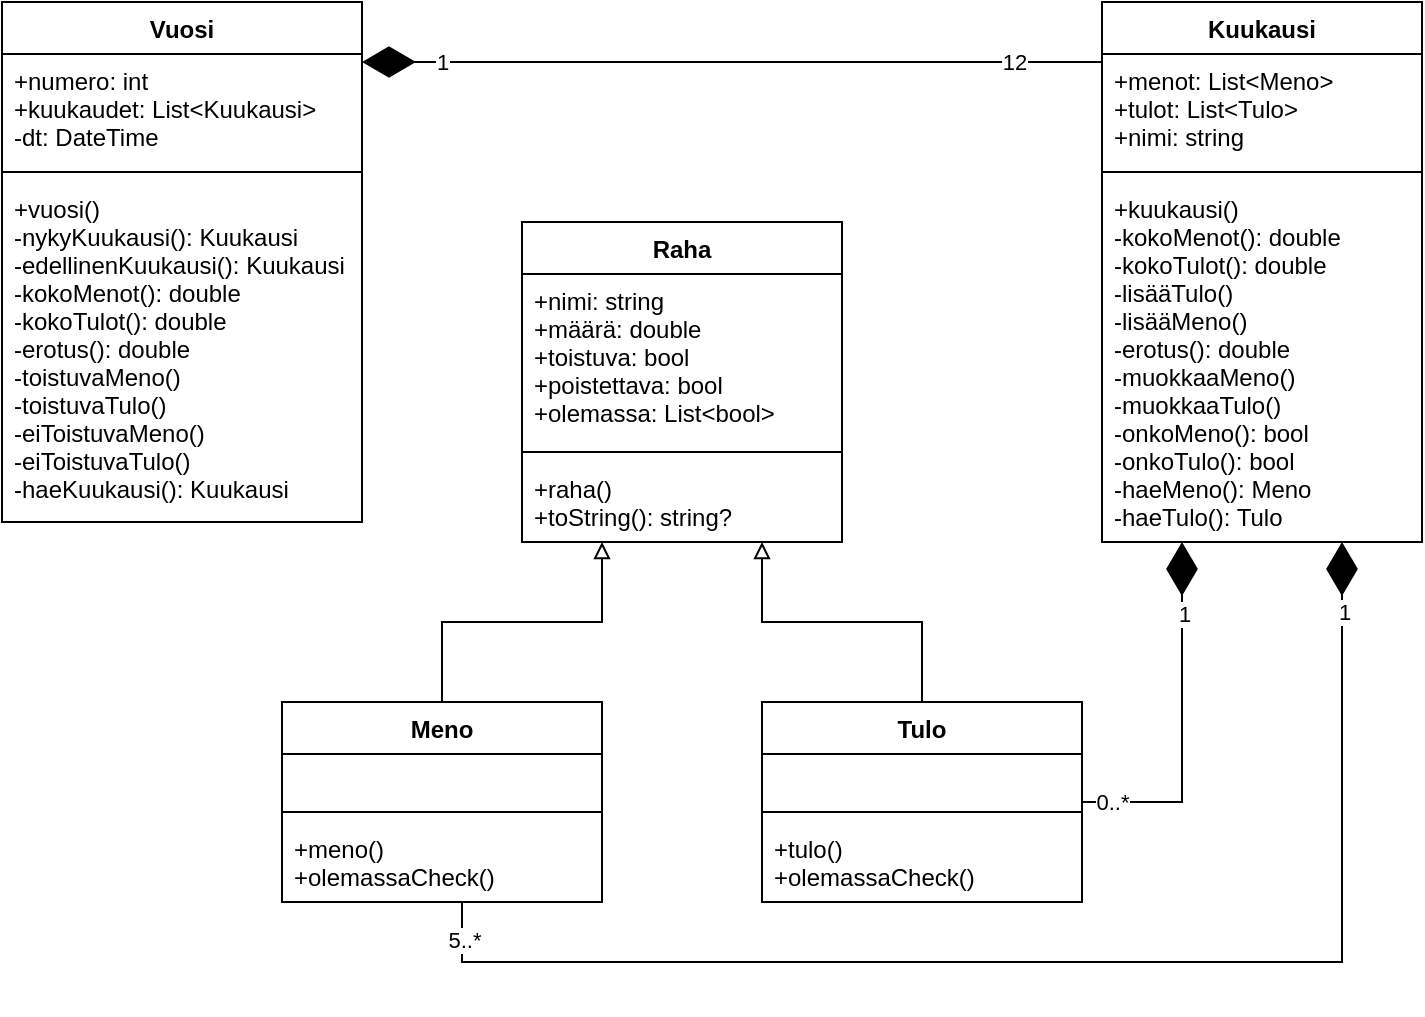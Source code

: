 <mxfile version="20.4.0"><diagram id="MOKcURqjLTD6NUZLsbds" name="Page-1"><mxGraphModel dx="1237" dy="671" grid="1" gridSize="10" guides="1" tooltips="1" connect="1" arrows="1" fold="1" page="1" pageScale="1" pageWidth="413" pageHeight="291" math="0" shadow="0"><root><mxCell id="0"/><mxCell id="1" parent="0"/><mxCell id="LWidrloLF2bPRHph_VwF-2" value="Vuosi" style="swimlane;fontStyle=1;align=center;verticalAlign=top;childLayout=stackLayout;horizontal=1;startSize=26;horizontalStack=0;resizeParent=1;resizeParentMax=0;resizeLast=0;collapsible=1;marginBottom=0;swimlaneLine=1;" vertex="1" parent="1"><mxGeometry x="50" y="50" width="180" height="260" as="geometry"/></mxCell><mxCell id="LWidrloLF2bPRHph_VwF-3" value="+numero: int&#xA;+kuukaudet: List&lt;Kuukausi&gt;&#xA;-dt: DateTime&#xA;&#xA;" style="text;strokeColor=none;fillColor=none;align=left;verticalAlign=top;spacingLeft=4;spacingRight=4;overflow=hidden;rotatable=0;points=[[0,0.5],[1,0.5]];portConstraint=eastwest;" vertex="1" parent="LWidrloLF2bPRHph_VwF-2"><mxGeometry y="26" width="180" height="54" as="geometry"/></mxCell><mxCell id="LWidrloLF2bPRHph_VwF-4" value="" style="line;strokeWidth=1;fillColor=none;align=left;verticalAlign=middle;spacingTop=-1;spacingLeft=3;spacingRight=3;rotatable=0;labelPosition=right;points=[];portConstraint=eastwest;strokeColor=inherit;" vertex="1" parent="LWidrloLF2bPRHph_VwF-2"><mxGeometry y="80" width="180" height="10" as="geometry"/></mxCell><mxCell id="LWidrloLF2bPRHph_VwF-5" value="+vuosi()&#xA;-nykyKuukausi(): Kuukausi&#xA;-edellinenKuukausi(): Kuukausi&#xA;-kokoMenot(): double&#xA;-kokoTulot(): double&#xA;-erotus(): double&#xA;-toistuvaMeno()&#xA;-toistuvaTulo()&#xA;-eiToistuvaMeno()&#xA;-eiToistuvaTulo()&#xA;-haeKuukausi(): Kuukausi&#xA;&#xA;&#xA;&#xA;" style="text;strokeColor=none;fillColor=none;align=left;verticalAlign=top;spacingLeft=4;spacingRight=4;overflow=hidden;rotatable=0;points=[[0,0.5],[1,0.5]];portConstraint=eastwest;" vertex="1" parent="LWidrloLF2bPRHph_VwF-2"><mxGeometry y="90" width="180" height="170" as="geometry"/></mxCell><mxCell id="LWidrloLF2bPRHph_VwF-7" value="Kuukausi" style="swimlane;fontStyle=1;align=center;verticalAlign=top;childLayout=stackLayout;horizontal=1;startSize=26;horizontalStack=0;resizeParent=1;resizeParentMax=0;resizeLast=0;collapsible=1;marginBottom=0;swimlaneLine=1;" vertex="1" parent="1"><mxGeometry x="600" y="50" width="160" height="270" as="geometry"/></mxCell><mxCell id="LWidrloLF2bPRHph_VwF-8" value="+menot: List&lt;Meno&gt;&#xA;+tulot: List&lt;Tulo&gt;&#xA;+nimi: string&#xA;&#xA;" style="text;strokeColor=none;fillColor=none;align=left;verticalAlign=top;spacingLeft=4;spacingRight=4;overflow=hidden;rotatable=0;points=[[0,0.5],[1,0.5]];portConstraint=eastwest;" vertex="1" parent="LWidrloLF2bPRHph_VwF-7"><mxGeometry y="26" width="160" height="54" as="geometry"/></mxCell><mxCell id="LWidrloLF2bPRHph_VwF-9" value="" style="line;strokeWidth=1;fillColor=none;align=left;verticalAlign=middle;spacingTop=-1;spacingLeft=3;spacingRight=3;rotatable=0;labelPosition=right;points=[];portConstraint=eastwest;strokeColor=inherit;" vertex="1" parent="LWidrloLF2bPRHph_VwF-7"><mxGeometry y="80" width="160" height="10" as="geometry"/></mxCell><mxCell id="LWidrloLF2bPRHph_VwF-10" value="+kuukausi()&#xA;-kokoMenot(): double&#xA;-kokoTulot(): double&#xA;-lisääTulo()&#xA;-lisääMeno()&#xA;-erotus(): double&#xA;-muokkaaMeno()&#xA;-muokkaaTulo()&#xA;-onkoMeno(): bool&#xA;-onkoTulo(): bool&#xA;-haeMeno(): Meno&#xA;-haeTulo(): Tulo&#xA;&#xA;&#xA;&#xA;&#xA;&#xA;" style="text;strokeColor=none;fillColor=none;align=left;verticalAlign=top;spacingLeft=4;spacingRight=4;overflow=hidden;rotatable=0;points=[[0,0.5],[1,0.5]];portConstraint=eastwest;" vertex="1" parent="LWidrloLF2bPRHph_VwF-7"><mxGeometry y="90" width="160" height="180" as="geometry"/></mxCell><mxCell id="LWidrloLF2bPRHph_VwF-11" value="Raha" style="swimlane;fontStyle=1;align=center;verticalAlign=top;childLayout=stackLayout;horizontal=1;startSize=26;horizontalStack=0;resizeParent=1;resizeParentMax=0;resizeLast=0;collapsible=1;marginBottom=0;swimlaneLine=1;" vertex="1" parent="1"><mxGeometry x="310" y="160" width="160" height="160" as="geometry"/></mxCell><mxCell id="LWidrloLF2bPRHph_VwF-12" value="+nimi: string&#xA;+määrä: double&#xA;+toistuva: bool&#xA;+poistettava: bool&#xA;+olemassa: List&lt;bool&gt;&#xA;&#xA;&#xA;&#xA;" style="text;strokeColor=none;fillColor=none;align=left;verticalAlign=top;spacingLeft=4;spacingRight=4;overflow=hidden;rotatable=0;points=[[0,0.5],[1,0.5]];portConstraint=eastwest;" vertex="1" parent="LWidrloLF2bPRHph_VwF-11"><mxGeometry y="26" width="160" height="84" as="geometry"/></mxCell><mxCell id="LWidrloLF2bPRHph_VwF-13" value="" style="line;strokeWidth=1;fillColor=none;align=left;verticalAlign=middle;spacingTop=-1;spacingLeft=3;spacingRight=3;rotatable=0;labelPosition=right;points=[];portConstraint=eastwest;strokeColor=inherit;" vertex="1" parent="LWidrloLF2bPRHph_VwF-11"><mxGeometry y="110" width="160" height="10" as="geometry"/></mxCell><mxCell id="LWidrloLF2bPRHph_VwF-14" value="+raha()&#xA;+toString(): string?&#xA;&#xA;&#xA;&#xA;&#xA;&#xA;&#xA;" style="text;strokeColor=none;fillColor=none;align=left;verticalAlign=top;spacingLeft=4;spacingRight=4;overflow=hidden;rotatable=0;points=[[0,0.5],[1,0.5]];portConstraint=eastwest;" vertex="1" parent="LWidrloLF2bPRHph_VwF-11"><mxGeometry y="120" width="160" height="40" as="geometry"/></mxCell><mxCell id="LWidrloLF2bPRHph_VwF-15" value="Meno" style="swimlane;fontStyle=1;align=center;verticalAlign=top;childLayout=stackLayout;horizontal=1;startSize=26;horizontalStack=0;resizeParent=1;resizeParentMax=0;resizeLast=0;collapsible=1;marginBottom=0;swimlaneLine=1;" vertex="1" parent="1"><mxGeometry x="190" y="400" width="160" height="100" as="geometry"/></mxCell><mxCell id="LWidrloLF2bPRHph_VwF-16" value="&#xA;&#xA;" style="text;strokeColor=none;fillColor=none;align=left;verticalAlign=top;spacingLeft=4;spacingRight=4;overflow=hidden;rotatable=0;points=[[0,0.5],[1,0.5]];portConstraint=eastwest;" vertex="1" parent="LWidrloLF2bPRHph_VwF-15"><mxGeometry y="26" width="160" height="24" as="geometry"/></mxCell><mxCell id="LWidrloLF2bPRHph_VwF-17" value="" style="line;strokeWidth=1;fillColor=none;align=left;verticalAlign=middle;spacingTop=-1;spacingLeft=3;spacingRight=3;rotatable=0;labelPosition=right;points=[];portConstraint=eastwest;strokeColor=inherit;" vertex="1" parent="LWidrloLF2bPRHph_VwF-15"><mxGeometry y="50" width="160" height="10" as="geometry"/></mxCell><mxCell id="LWidrloLF2bPRHph_VwF-18" value="+meno()&#xA;+olemassaCheck()&#xA;" style="text;strokeColor=none;fillColor=none;align=left;verticalAlign=top;spacingLeft=4;spacingRight=4;overflow=hidden;rotatable=0;points=[[0,0.5],[1,0.5]];portConstraint=eastwest;" vertex="1" parent="LWidrloLF2bPRHph_VwF-15"><mxGeometry y="60" width="160" height="40" as="geometry"/></mxCell><mxCell id="LWidrloLF2bPRHph_VwF-19" value="Tulo" style="swimlane;fontStyle=1;align=center;verticalAlign=top;childLayout=stackLayout;horizontal=1;startSize=26;horizontalStack=0;resizeParent=1;resizeParentMax=0;resizeLast=0;collapsible=1;marginBottom=0;swimlaneLine=1;" vertex="1" parent="1"><mxGeometry x="430" y="400" width="160" height="100" as="geometry"/></mxCell><mxCell id="LWidrloLF2bPRHph_VwF-20" value="&#xA;&#xA;" style="text;strokeColor=none;fillColor=none;align=left;verticalAlign=top;spacingLeft=4;spacingRight=4;overflow=hidden;rotatable=0;points=[[0,0.5],[1,0.5]];portConstraint=eastwest;" vertex="1" parent="LWidrloLF2bPRHph_VwF-19"><mxGeometry y="26" width="160" height="24" as="geometry"/></mxCell><mxCell id="LWidrloLF2bPRHph_VwF-21" value="" style="line;strokeWidth=1;fillColor=none;align=left;verticalAlign=middle;spacingTop=-1;spacingLeft=3;spacingRight=3;rotatable=0;labelPosition=right;points=[];portConstraint=eastwest;strokeColor=inherit;" vertex="1" parent="LWidrloLF2bPRHph_VwF-19"><mxGeometry y="50" width="160" height="10" as="geometry"/></mxCell><mxCell id="LWidrloLF2bPRHph_VwF-22" value="+tulo()&#xA;+olemassaCheck()&#xA;" style="text;strokeColor=none;fillColor=none;align=left;verticalAlign=top;spacingLeft=4;spacingRight=4;overflow=hidden;rotatable=0;points=[[0,0.5],[1,0.5]];portConstraint=eastwest;" vertex="1" parent="LWidrloLF2bPRHph_VwF-19"><mxGeometry y="60" width="160" height="40" as="geometry"/></mxCell><mxCell id="LWidrloLF2bPRHph_VwF-26" value="" style="endArrow=block;endFill=0;html=1;rounded=0;exitX=0.5;exitY=0;exitDx=0;exitDy=0;" edge="1" parent="1" source="LWidrloLF2bPRHph_VwF-15"><mxGeometry width="160" relative="1" as="geometry"><mxPoint x="260" y="360" as="sourcePoint"/><mxPoint x="350" y="320" as="targetPoint"/><Array as="points"><mxPoint x="270" y="360"/><mxPoint x="350" y="360"/></Array></mxGeometry></mxCell><mxCell id="LWidrloLF2bPRHph_VwF-27" value="" style="endArrow=block;endFill=0;html=1;rounded=0;exitX=0.5;exitY=0;exitDx=0;exitDy=0;" edge="1" parent="1" source="LWidrloLF2bPRHph_VwF-19"><mxGeometry width="160" relative="1" as="geometry"><mxPoint x="350" y="400" as="sourcePoint"/><mxPoint x="430" y="320" as="targetPoint"/><Array as="points"><mxPoint x="510" y="360"/><mxPoint x="430" y="360"/></Array></mxGeometry></mxCell><mxCell id="LWidrloLF2bPRHph_VwF-28" value="" style="endArrow=diamondThin;endFill=1;endSize=24;html=1;rounded=0;fontFamily=Helvetica;entryX=1;entryY=0.074;entryDx=0;entryDy=0;entryPerimeter=0;exitX=0;exitY=0.074;exitDx=0;exitDy=0;exitPerimeter=0;" edge="1" parent="1" source="LWidrloLF2bPRHph_VwF-8" target="LWidrloLF2bPRHph_VwF-3"><mxGeometry width="160" relative="1" as="geometry"><mxPoint x="590" y="80" as="sourcePoint"/><mxPoint x="240" y="80" as="targetPoint"/></mxGeometry></mxCell><mxCell id="LWidrloLF2bPRHph_VwF-30" value="12" style="edgeLabel;html=1;align=center;verticalAlign=middle;resizable=0;points=[];fontFamily=Helvetica;" vertex="1" connectable="0" parent="LWidrloLF2bPRHph_VwF-28"><mxGeometry x="-0.762" relative="1" as="geometry"><mxPoint as="offset"/></mxGeometry></mxCell><mxCell id="LWidrloLF2bPRHph_VwF-36" value="1" style="edgeLabel;html=1;align=center;verticalAlign=middle;resizable=0;points=[];fontFamily=Helvetica;" vertex="1" connectable="0" parent="LWidrloLF2bPRHph_VwF-28"><mxGeometry x="0.784" relative="1" as="geometry"><mxPoint as="offset"/></mxGeometry></mxCell><mxCell id="LWidrloLF2bPRHph_VwF-32" value="" style="endArrow=diamondThin;endFill=1;endSize=24;html=1;rounded=0;fontFamily=Helvetica;" edge="1" parent="1"><mxGeometry width="160" relative="1" as="geometry"><mxPoint x="590" y="450" as="sourcePoint"/><mxPoint x="640" y="320" as="targetPoint"/><Array as="points"><mxPoint x="640" y="450"/></Array></mxGeometry></mxCell><mxCell id="LWidrloLF2bPRHph_VwF-33" value="0..*" style="edgeLabel;html=1;align=center;verticalAlign=middle;resizable=0;points=[];fontFamily=Helvetica;" vertex="1" connectable="0" parent="LWidrloLF2bPRHph_VwF-32"><mxGeometry x="-0.84" relative="1" as="geometry"><mxPoint as="offset"/></mxGeometry></mxCell><mxCell id="LWidrloLF2bPRHph_VwF-37" value="1" style="edgeLabel;html=1;align=center;verticalAlign=middle;resizable=0;points=[];fontFamily=Helvetica;" vertex="1" connectable="0" parent="LWidrloLF2bPRHph_VwF-32"><mxGeometry x="0.603" y="-1" relative="1" as="geometry"><mxPoint as="offset"/></mxGeometry></mxCell><mxCell id="LWidrloLF2bPRHph_VwF-38" value="" style="endArrow=diamondThin;endFill=1;endSize=24;html=1;rounded=0;fontFamily=Helvetica;entryX=0.75;entryY=1;entryDx=0;entryDy=0;entryPerimeter=0;" edge="1" parent="1" target="LWidrloLF2bPRHph_VwF-10"><mxGeometry width="160" relative="1" as="geometry"><mxPoint x="280" y="500" as="sourcePoint"/><mxPoint x="720" y="330" as="targetPoint"/><Array as="points"><mxPoint x="280" y="530"/><mxPoint x="720" y="530"/></Array></mxGeometry></mxCell><mxCell id="LWidrloLF2bPRHph_VwF-40" value="5..*" style="edgeLabel;html=1;align=center;verticalAlign=middle;resizable=0;points=[];fontFamily=Helvetica;" vertex="1" connectable="0" parent="LWidrloLF2bPRHph_VwF-38"><mxGeometry x="-0.944" y="1" relative="1" as="geometry"><mxPoint as="offset"/></mxGeometry></mxCell><mxCell id="LWidrloLF2bPRHph_VwF-41" value="1" style="edgeLabel;html=1;align=center;verticalAlign=middle;resizable=0;points=[];fontFamily=Helvetica;" vertex="1" connectable="0" parent="LWidrloLF2bPRHph_VwF-38"><mxGeometry x="0.899" y="-1" relative="1" as="geometry"><mxPoint as="offset"/></mxGeometry></mxCell></root></mxGraphModel></diagram></mxfile>